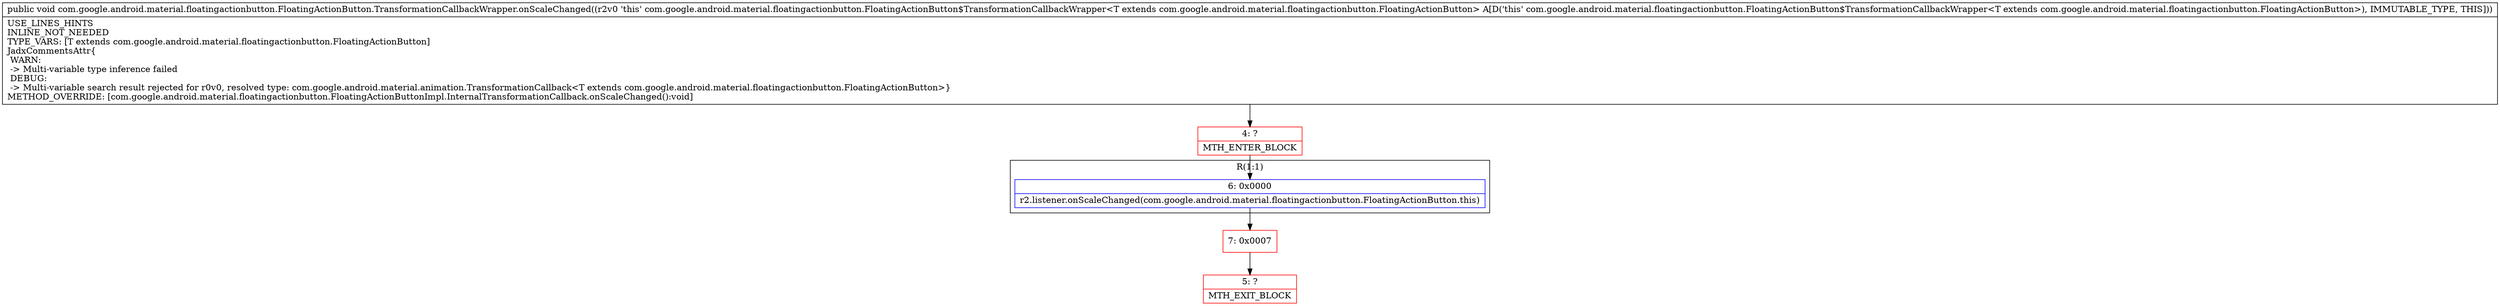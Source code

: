 digraph "CFG forcom.google.android.material.floatingactionbutton.FloatingActionButton.TransformationCallbackWrapper.onScaleChanged()V" {
subgraph cluster_Region_234511446 {
label = "R(1:1)";
node [shape=record,color=blue];
Node_6 [shape=record,label="{6\:\ 0x0000|r2.listener.onScaleChanged(com.google.android.material.floatingactionbutton.FloatingActionButton.this)\l}"];
}
Node_4 [shape=record,color=red,label="{4\:\ ?|MTH_ENTER_BLOCK\l}"];
Node_7 [shape=record,color=red,label="{7\:\ 0x0007}"];
Node_5 [shape=record,color=red,label="{5\:\ ?|MTH_EXIT_BLOCK\l}"];
MethodNode[shape=record,label="{public void com.google.android.material.floatingactionbutton.FloatingActionButton.TransformationCallbackWrapper.onScaleChanged((r2v0 'this' com.google.android.material.floatingactionbutton.FloatingActionButton$TransformationCallbackWrapper\<T extends com.google.android.material.floatingactionbutton.FloatingActionButton\> A[D('this' com.google.android.material.floatingactionbutton.FloatingActionButton$TransformationCallbackWrapper\<T extends com.google.android.material.floatingactionbutton.FloatingActionButton\>), IMMUTABLE_TYPE, THIS]))  | USE_LINES_HINTS\lINLINE_NOT_NEEDED\lTYPE_VARS: [T extends com.google.android.material.floatingactionbutton.FloatingActionButton]\lJadxCommentsAttr\{\l WARN: \l \-\> Multi\-variable type inference failed\l DEBUG: \l \-\> Multi\-variable search result rejected for r0v0, resolved type: com.google.android.material.animation.TransformationCallback\<T extends com.google.android.material.floatingactionbutton.FloatingActionButton\>\}\lMETHOD_OVERRIDE: [com.google.android.material.floatingactionbutton.FloatingActionButtonImpl.InternalTransformationCallback.onScaleChanged():void]\l}"];
MethodNode -> Node_4;Node_6 -> Node_7;
Node_4 -> Node_6;
Node_7 -> Node_5;
}

